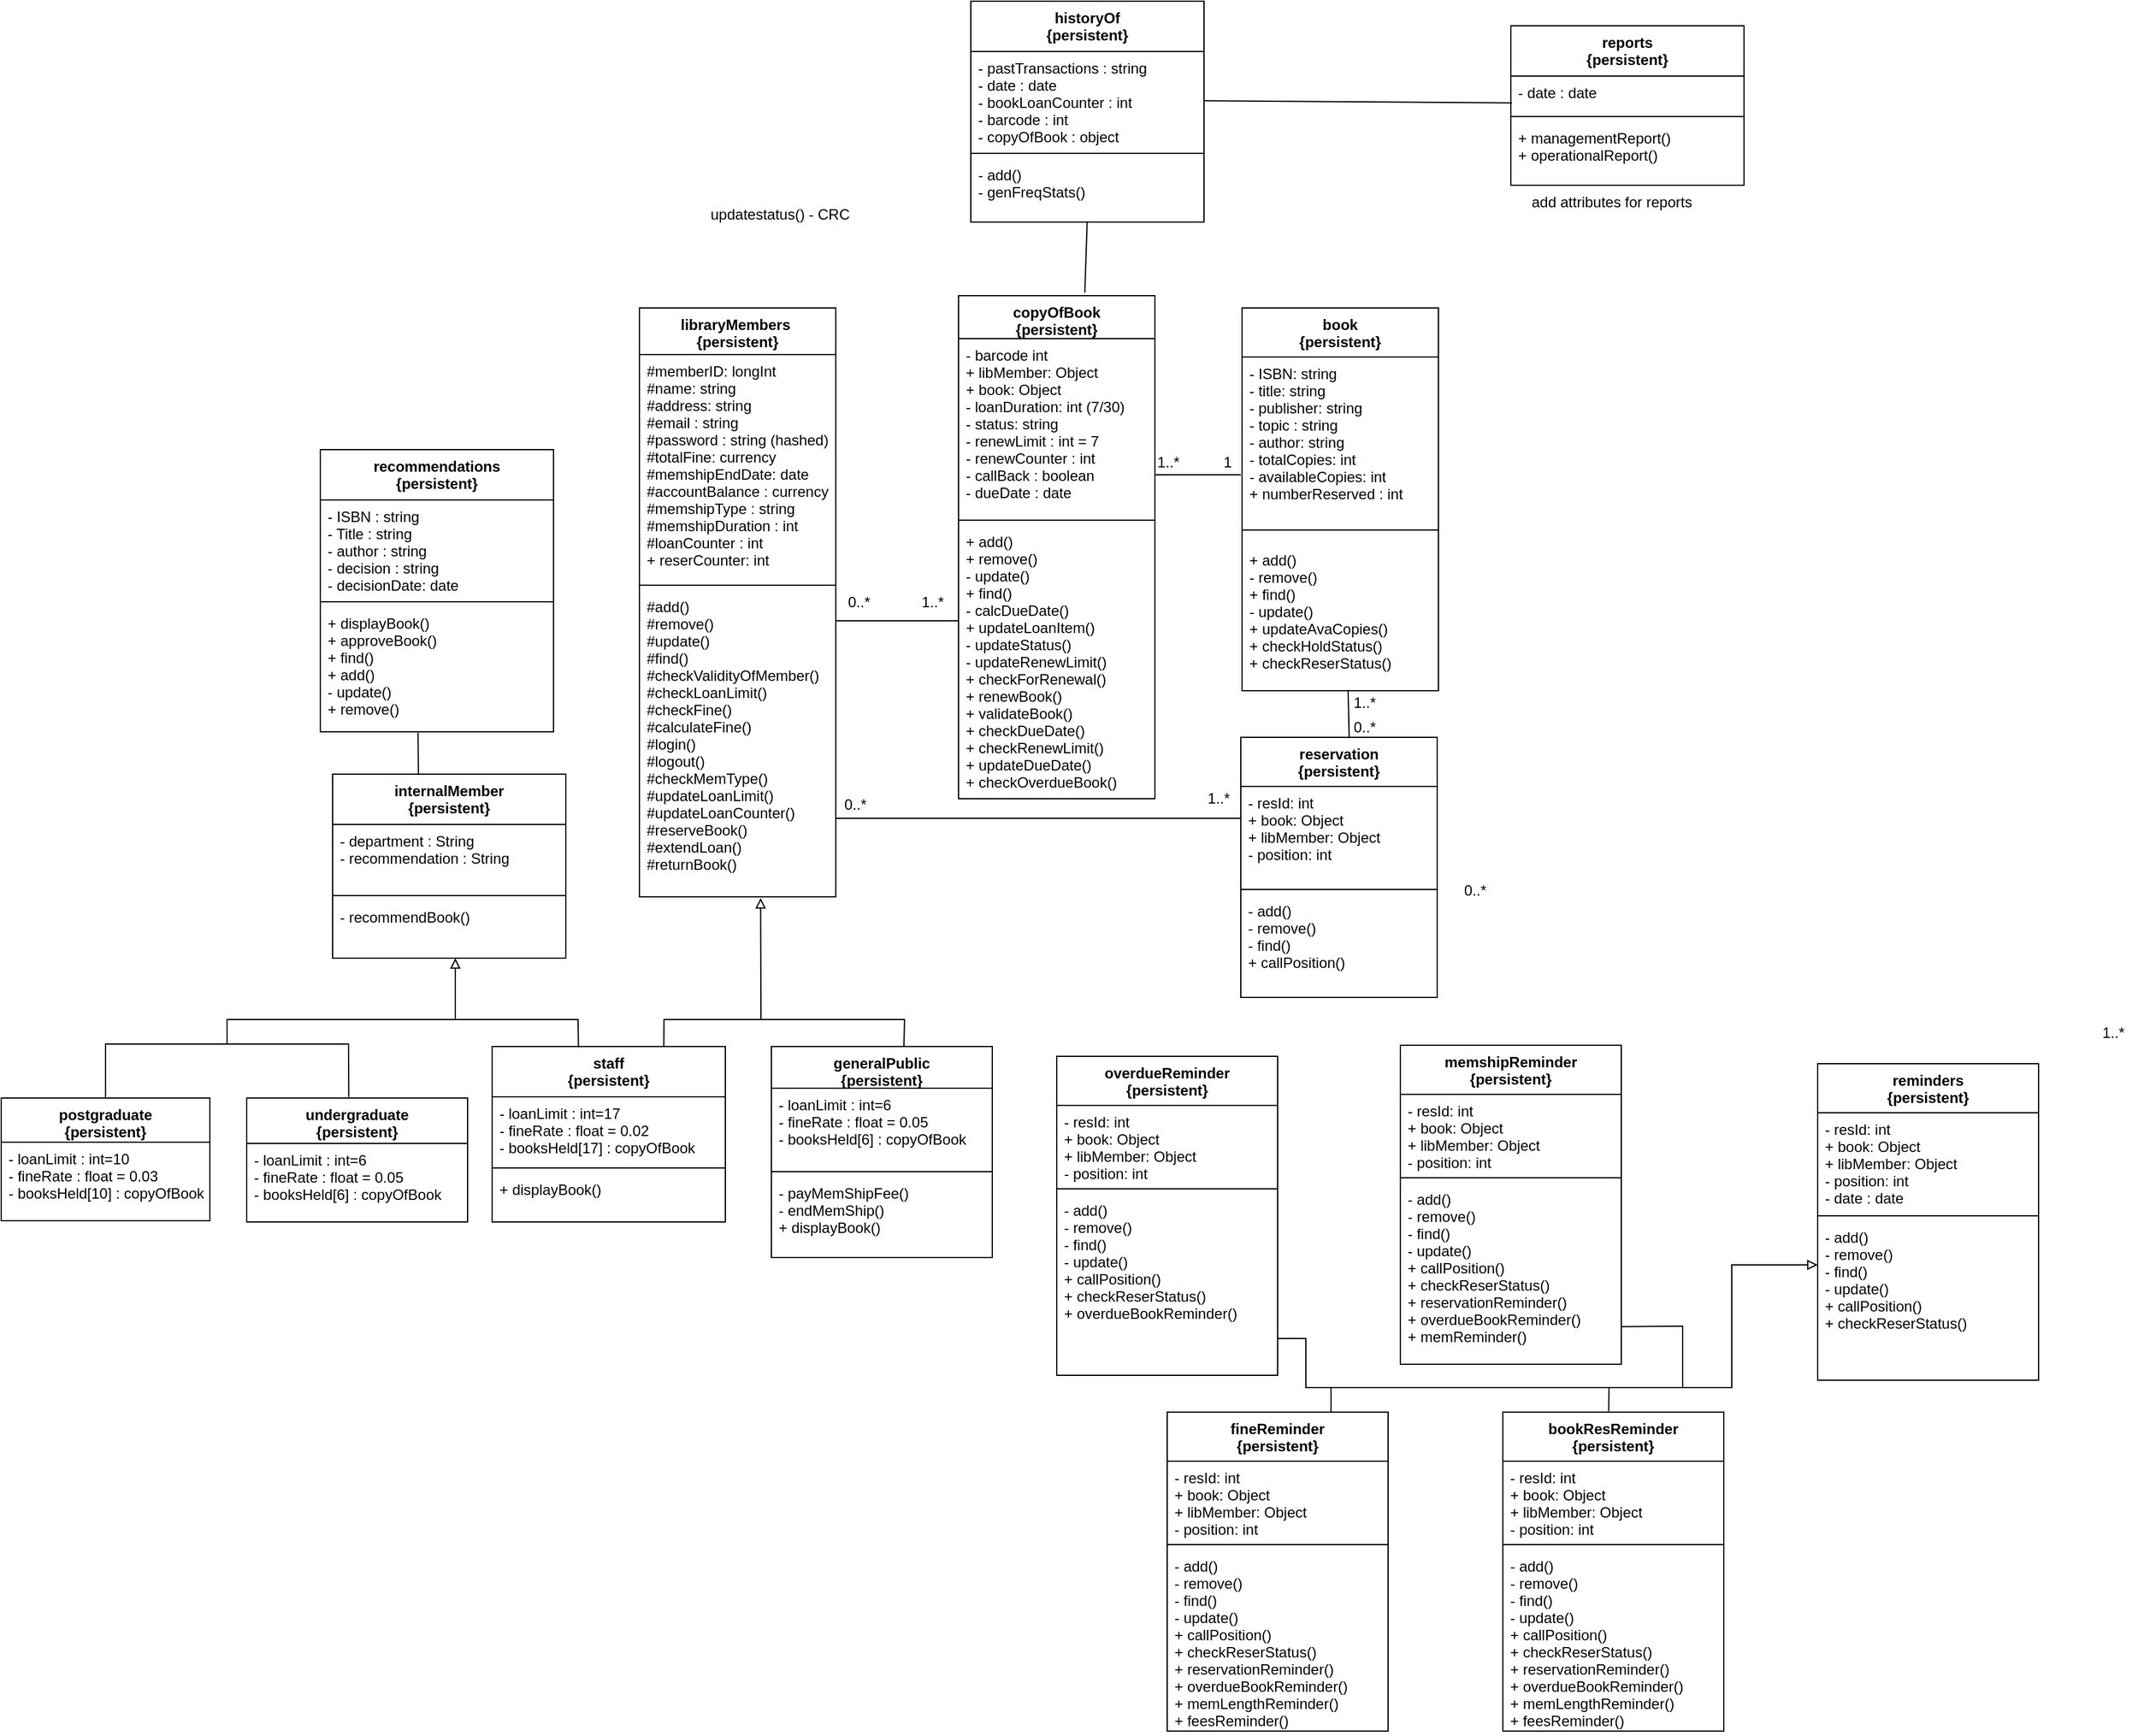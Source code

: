 <mxfile version="12.2.6" type="github" pages="1"><diagram id="ZwJjQ_R-aJo_Ro5VMN63" name="Page-1"><mxGraphModel dx="2556" dy="865" grid="1" gridSize="10" guides="1" tooltips="1" connect="1" arrows="1" fold="1" page="1" pageScale="1" pageWidth="850" pageHeight="1100" math="0" shadow="0"><root><mxCell id="0"/><mxCell id="1" parent="0"/><mxCell id="qUT-TKV5Ld6EwoQAiCB1-1" value="postgraduate&#10;{persistent}" style="swimlane;fontStyle=1;align=center;verticalAlign=top;childLayout=stackLayout;horizontal=1;startSize=36;horizontalStack=0;resizeParent=1;resizeParentMax=0;resizeLast=0;collapsible=1;marginBottom=0;" vertex="1" parent="1"><mxGeometry x="-160" y="1664" width="170" height="100" as="geometry"/></mxCell><mxCell id="qUT-TKV5Ld6EwoQAiCB1-2" value="- loanLimit : int=10&#10;- fineRate : float = 0.03&#10;- booksHeld[10] : copyOfBook" style="text;strokeColor=none;fillColor=none;align=left;verticalAlign=top;spacingLeft=4;spacingRight=4;overflow=hidden;rotatable=0;points=[[0,0.5],[1,0.5]];portConstraint=eastwest;" vertex="1" parent="qUT-TKV5Ld6EwoQAiCB1-1"><mxGeometry y="36" width="170" height="64" as="geometry"/></mxCell><mxCell id="qUT-TKV5Ld6EwoQAiCB1-3" value="staff&#10;{persistent}" style="swimlane;fontStyle=1;align=center;verticalAlign=top;childLayout=stackLayout;horizontal=1;startSize=41;horizontalStack=0;resizeParent=1;resizeParentMax=0;resizeLast=0;collapsible=1;marginBottom=0;" vertex="1" parent="1"><mxGeometry x="240" y="1622" width="190" height="143" as="geometry"/></mxCell><mxCell id="qUT-TKV5Ld6EwoQAiCB1-4" value="- loanLimit : int=17&#10;- fineRate : float = 0.02&#10;- booksHeld[17] : copyOfBook" style="text;strokeColor=none;fillColor=none;align=left;verticalAlign=top;spacingLeft=4;spacingRight=4;overflow=hidden;rotatable=0;points=[[0,0.5],[1,0.5]];portConstraint=eastwest;" vertex="1" parent="qUT-TKV5Ld6EwoQAiCB1-3"><mxGeometry y="41" width="190" height="54" as="geometry"/></mxCell><mxCell id="qUT-TKV5Ld6EwoQAiCB1-5" value="" style="line;strokeWidth=1;fillColor=none;align=left;verticalAlign=middle;spacingTop=-1;spacingLeft=3;spacingRight=3;rotatable=0;labelPosition=right;points=[];portConstraint=eastwest;" vertex="1" parent="qUT-TKV5Ld6EwoQAiCB1-3"><mxGeometry y="95" width="190" height="8" as="geometry"/></mxCell><mxCell id="qUT-TKV5Ld6EwoQAiCB1-6" value="+ displayBook()" style="text;strokeColor=none;fillColor=none;align=left;verticalAlign=top;spacingLeft=4;spacingRight=4;overflow=hidden;rotatable=0;points=[[0,0.5],[1,0.5]];portConstraint=eastwest;" vertex="1" parent="qUT-TKV5Ld6EwoQAiCB1-3"><mxGeometry y="103" width="190" height="40" as="geometry"/></mxCell><mxCell id="qUT-TKV5Ld6EwoQAiCB1-9" value="undergraduate&#10;{persistent}" style="swimlane;fontStyle=1;align=center;verticalAlign=top;childLayout=stackLayout;horizontal=1;startSize=37;horizontalStack=0;resizeParent=1;resizeParentMax=0;resizeLast=0;collapsible=1;marginBottom=0;" vertex="1" parent="1"><mxGeometry x="40" y="1664" width="180" height="101" as="geometry"><mxRectangle x="120" y="250" width="170" height="37" as="alternateBounds"/></mxGeometry></mxCell><mxCell id="qUT-TKV5Ld6EwoQAiCB1-10" value="- loanLimit : int=6&#10;- fineRate : float = 0.05&#10;- booksHeld[6] : copyOfBook" style="text;strokeColor=none;fillColor=none;align=left;verticalAlign=top;spacingLeft=4;spacingRight=4;overflow=hidden;rotatable=0;points=[[0,0.5],[1,0.5]];portConstraint=eastwest;" vertex="1" parent="qUT-TKV5Ld6EwoQAiCB1-9"><mxGeometry y="37" width="180" height="64" as="geometry"/></mxCell><mxCell id="qUT-TKV5Ld6EwoQAiCB1-11" value="generalPublic&#10;{persistent}" style="swimlane;fontStyle=1;align=center;verticalAlign=top;childLayout=stackLayout;horizontal=1;startSize=34;horizontalStack=0;resizeParent=1;resizeParentMax=0;resizeLast=0;collapsible=1;marginBottom=0;" vertex="1" parent="1"><mxGeometry x="467.5" y="1622" width="180" height="172" as="geometry"/></mxCell><mxCell id="qUT-TKV5Ld6EwoQAiCB1-12" value="- loanLimit : int=6&#10;- fineRate : float = 0.05&#10;- booksHeld[6] : copyOfBook" style="text;strokeColor=none;fillColor=none;align=left;verticalAlign=top;spacingLeft=4;spacingRight=4;overflow=hidden;rotatable=0;points=[[0,0.5],[1,0.5]];portConstraint=eastwest;" vertex="1" parent="qUT-TKV5Ld6EwoQAiCB1-11"><mxGeometry y="34" width="180" height="64" as="geometry"/></mxCell><mxCell id="qUT-TKV5Ld6EwoQAiCB1-13" value="" style="line;strokeWidth=1;fillColor=none;align=left;verticalAlign=middle;spacingTop=-1;spacingLeft=3;spacingRight=3;rotatable=0;labelPosition=right;points=[];portConstraint=eastwest;" vertex="1" parent="qUT-TKV5Ld6EwoQAiCB1-11"><mxGeometry y="98" width="180" height="8" as="geometry"/></mxCell><mxCell id="qUT-TKV5Ld6EwoQAiCB1-14" value="- payMemShipFee()&#10;- endMemShip()&#10;+ displayBook()" style="text;strokeColor=none;fillColor=none;align=left;verticalAlign=top;spacingLeft=4;spacingRight=4;overflow=hidden;rotatable=0;points=[[0,0.5],[1,0.5]];portConstraint=eastwest;" vertex="1" parent="qUT-TKV5Ld6EwoQAiCB1-11"><mxGeometry y="106" width="180" height="66" as="geometry"/></mxCell><mxCell id="qUT-TKV5Ld6EwoQAiCB1-15" value="libraryMembers &#10;{persistent}" style="swimlane;fontStyle=1;align=center;verticalAlign=top;childLayout=stackLayout;horizontal=1;startSize=38;horizontalStack=0;resizeParent=1;resizeParentMax=0;resizeLast=0;collapsible=1;marginBottom=0;" vertex="1" parent="1"><mxGeometry x="360" y="1020" width="160" height="480" as="geometry"/></mxCell><mxCell id="qUT-TKV5Ld6EwoQAiCB1-16" value="#memberID: longInt&#10;#name: string&#10;#address: string&#10;#email : string&#10;#password : string (hashed)&#10;#totalFine: currency&#10;#memshipEndDate: date&#10;#accountBalance : currency&#10;#memshipType : string&#10;#memshipDuration : int&#10;#loanCounter : int&#10;+ reserCounter: int&#10;" style="text;strokeColor=none;fillColor=none;align=left;verticalAlign=top;spacingLeft=4;spacingRight=4;overflow=hidden;rotatable=0;points=[[0,0.5],[1,0.5]];portConstraint=eastwest;" vertex="1" parent="qUT-TKV5Ld6EwoQAiCB1-15"><mxGeometry y="38" width="160" height="184" as="geometry"/></mxCell><mxCell id="qUT-TKV5Ld6EwoQAiCB1-17" value="" style="line;strokeWidth=1;fillColor=none;align=left;verticalAlign=middle;spacingTop=-1;spacingLeft=3;spacingRight=3;rotatable=0;labelPosition=right;points=[];portConstraint=eastwest;" vertex="1" parent="qUT-TKV5Ld6EwoQAiCB1-15"><mxGeometry y="222" width="160" height="8" as="geometry"/></mxCell><mxCell id="qUT-TKV5Ld6EwoQAiCB1-18" value="#add()&#10;#remove()&#10;#update()&#10;#find()&#10;#checkValidityOfMember()&#10;#checkLoanLimit()&#10;#checkFine()&#10;#calculateFine()&#10;#login()&#10;#logout()&#10;#checkMemType()&#10;#updateLoanLimit()&#10;#updateLoanCounter()&#10;#reserveBook()&#10;#extendLoan()&#10;#returnBook()&#10;" style="text;strokeColor=none;fillColor=none;align=left;verticalAlign=top;spacingLeft=4;spacingRight=4;overflow=hidden;rotatable=0;points=[[0,0.5],[1,0.5]];portConstraint=eastwest;" vertex="1" parent="qUT-TKV5Ld6EwoQAiCB1-15"><mxGeometry y="230" width="160" height="250" as="geometry"/></mxCell><mxCell id="qUT-TKV5Ld6EwoQAiCB1-19" value="copyOfBook&#10;{persistent}" style="swimlane;fontStyle=1;align=center;verticalAlign=top;childLayout=stackLayout;horizontal=1;startSize=35;horizontalStack=0;resizeParent=1;resizeParentMax=0;resizeLast=0;collapsible=1;marginBottom=0;" vertex="1" parent="1"><mxGeometry x="620" y="1010" width="160" height="410" as="geometry"/></mxCell><mxCell id="qUT-TKV5Ld6EwoQAiCB1-20" value="- barcode int&#10;+ libMember: Object&#10;+ book: Object&#10;- loanDuration: int (7/30)&#10;- status: string&#10;- renewLimit : int = 7&#10;- renewCounter : int&#10;- callBack : boolean&#10;- dueDate : date" style="text;strokeColor=none;fillColor=none;align=left;verticalAlign=top;spacingLeft=4;spacingRight=4;overflow=hidden;rotatable=0;points=[[0,0.5],[1,0.5]];portConstraint=eastwest;" vertex="1" parent="qUT-TKV5Ld6EwoQAiCB1-19"><mxGeometry y="35" width="160" height="144" as="geometry"/></mxCell><mxCell id="qUT-TKV5Ld6EwoQAiCB1-21" value="" style="line;strokeWidth=1;fillColor=none;align=left;verticalAlign=middle;spacingTop=-1;spacingLeft=3;spacingRight=3;rotatable=0;labelPosition=right;points=[];portConstraint=eastwest;" vertex="1" parent="qUT-TKV5Ld6EwoQAiCB1-19"><mxGeometry y="179" width="160" height="8" as="geometry"/></mxCell><mxCell id="qUT-TKV5Ld6EwoQAiCB1-22" value="+ add()&#10;+ remove()&#10;- update()&#10;+ find()&#10;- calcDueDate()&#10;+ updateLoanItem()&#10;- updateStatus()&#10;- updateRenewLimit()&#10;+ checkForRenewal()&#10;+ renewBook()&#10;+ validateBook() &#10;+ checkDueDate()&#10;+ checkRenewLimit()&#10;+ updateDueDate()&#10;+ checkOverdueBook()&#10;" style="text;strokeColor=none;fillColor=none;align=left;verticalAlign=top;spacingLeft=4;spacingRight=4;overflow=hidden;rotatable=0;points=[[0,0.5],[1,0.5]];portConstraint=eastwest;" vertex="1" parent="qUT-TKV5Ld6EwoQAiCB1-19"><mxGeometry y="187" width="160" height="223" as="geometry"/></mxCell><mxCell id="qUT-TKV5Ld6EwoQAiCB1-23" value="book&#10;{persistent}" style="swimlane;fontStyle=1;align=center;verticalAlign=top;childLayout=stackLayout;horizontal=1;startSize=40;horizontalStack=0;resizeParent=1;resizeParentMax=0;resizeLast=0;collapsible=1;marginBottom=0;" vertex="1" parent="1"><mxGeometry x="851" y="1020" width="160" height="312" as="geometry"/></mxCell><mxCell id="qUT-TKV5Ld6EwoQAiCB1-24" value="- ISBN: string&#10;- title: string&#10;- publisher: string&#10;- topic : string&#10;- author: string&#10;- totalCopies: int&#10;- availableCopies: int&#10;+ numberReserved : int" style="text;strokeColor=none;fillColor=none;align=left;verticalAlign=top;spacingLeft=4;spacingRight=4;overflow=hidden;rotatable=0;points=[[0,0.5],[1,0.5]];portConstraint=eastwest;" vertex="1" parent="qUT-TKV5Ld6EwoQAiCB1-23"><mxGeometry y="40" width="160" height="130" as="geometry"/></mxCell><mxCell id="qUT-TKV5Ld6EwoQAiCB1-25" value="" style="line;strokeWidth=1;fillColor=none;align=left;verticalAlign=middle;spacingTop=-1;spacingLeft=3;spacingRight=3;rotatable=0;labelPosition=right;points=[];portConstraint=eastwest;" vertex="1" parent="qUT-TKV5Ld6EwoQAiCB1-23"><mxGeometry y="170" width="160" height="22" as="geometry"/></mxCell><mxCell id="qUT-TKV5Ld6EwoQAiCB1-26" value="+ add()&#10;- remove()&#10;+ find()&#10;- update()&#10;+ updateAvaCopies()&#10;+ checkHoldStatus()&#10;+ checkReserStatus()&#10;" style="text;strokeColor=none;fillColor=none;align=left;verticalAlign=top;spacingLeft=4;spacingRight=4;overflow=hidden;rotatable=0;points=[[0,0.5],[1,0.5]];portConstraint=eastwest;" vertex="1" parent="qUT-TKV5Ld6EwoQAiCB1-23"><mxGeometry y="192" width="160" height="120" as="geometry"/></mxCell><mxCell id="qUT-TKV5Ld6EwoQAiCB1-27" value="reservation&#10;{persistent}" style="swimlane;fontStyle=1;align=center;verticalAlign=top;childLayout=stackLayout;horizontal=1;startSize=40;horizontalStack=0;resizeParent=1;resizeParentMax=0;resizeLast=0;collapsible=1;marginBottom=0;" vertex="1" parent="1"><mxGeometry x="850" y="1370" width="160" height="212" as="geometry"/></mxCell><mxCell id="qUT-TKV5Ld6EwoQAiCB1-28" value="- resId: int&#10;+ book: Object&#10;+ libMember: Object&#10;- position: int" style="text;strokeColor=none;fillColor=none;align=left;verticalAlign=top;spacingLeft=4;spacingRight=4;overflow=hidden;rotatable=0;points=[[0,0.5],[1,0.5]];portConstraint=eastwest;" vertex="1" parent="qUT-TKV5Ld6EwoQAiCB1-27"><mxGeometry y="40" width="160" height="80" as="geometry"/></mxCell><mxCell id="qUT-TKV5Ld6EwoQAiCB1-29" value="" style="line;strokeWidth=1;fillColor=none;align=left;verticalAlign=middle;spacingTop=-1;spacingLeft=3;spacingRight=3;rotatable=0;labelPosition=right;points=[];portConstraint=eastwest;" vertex="1" parent="qUT-TKV5Ld6EwoQAiCB1-27"><mxGeometry y="120" width="160" height="8" as="geometry"/></mxCell><mxCell id="qUT-TKV5Ld6EwoQAiCB1-30" value="- add()&#10;- remove()&#10;- find()&#10;+ callPosition()&#10;" style="text;strokeColor=none;fillColor=none;align=left;verticalAlign=top;spacingLeft=4;spacingRight=4;overflow=hidden;rotatable=0;points=[[0,0.5],[1,0.5]];portConstraint=eastwest;" vertex="1" parent="qUT-TKV5Ld6EwoQAiCB1-27"><mxGeometry y="128" width="160" height="84" as="geometry"/></mxCell><mxCell id="qUT-TKV5Ld6EwoQAiCB1-31" value="" style="endArrow=none;html=1;entryX=0.5;entryY=0;entryDx=0;entryDy=0;exitX=0.462;exitY=-0.007;exitDx=0;exitDy=0;exitPerimeter=0;rounded=0;" edge="1" parent="1" source="qUT-TKV5Ld6EwoQAiCB1-9" target="qUT-TKV5Ld6EwoQAiCB1-1"><mxGeometry width="50" height="50" relative="1" as="geometry"><mxPoint x="95" y="1566" as="sourcePoint"/><mxPoint x="-90" y="1548" as="targetPoint"/><Array as="points"><mxPoint x="123" y="1620"/><mxPoint x="10" y="1620"/><mxPoint x="-40" y="1620"/><mxPoint x="-75" y="1620"/></Array></mxGeometry></mxCell><mxCell id="qUT-TKV5Ld6EwoQAiCB1-32" value="" style="endArrow=none;html=1;endFill=0;rounded=0;" edge="1" parent="1"><mxGeometry width="50" height="50" relative="1" as="geometry"><mxPoint x="24" y="1620" as="sourcePoint"/><mxPoint x="210" y="1600" as="targetPoint"/><Array as="points"><mxPoint x="24" y="1600"/></Array></mxGeometry></mxCell><mxCell id="qUT-TKV5Ld6EwoQAiCB1-33" value="" style="endArrow=none;html=1;exitX=0.6;exitY=0.001;exitDx=0;exitDy=0;exitPerimeter=0;entryX=0.736;entryY=0.003;entryDx=0;entryDy=0;entryPerimeter=0;rounded=0;" edge="1" parent="1" source="qUT-TKV5Ld6EwoQAiCB1-11" target="qUT-TKV5Ld6EwoQAiCB1-3"><mxGeometry width="50" height="50" relative="1" as="geometry"><mxPoint x="735" y="1668.0" as="sourcePoint"/><mxPoint x="383" y="1680" as="targetPoint"/><Array as="points"><mxPoint x="576" y="1600"/><mxPoint x="460" y="1600"/><mxPoint x="380" y="1600"/></Array></mxGeometry></mxCell><mxCell id="qUT-TKV5Ld6EwoQAiCB1-35" value="" style="endArrow=block;html=1;entryX=0.617;entryY=1.004;entryDx=0;entryDy=0;entryPerimeter=0;endFill=0;rounded=0;" edge="1" parent="1" target="qUT-TKV5Ld6EwoQAiCB1-18"><mxGeometry width="50" height="50" relative="1" as="geometry"><mxPoint x="459" y="1600" as="sourcePoint"/><mxPoint x="459.82" y="1685.61" as="targetPoint"/><Array as="points"><mxPoint x="459" y="1590"/></Array></mxGeometry></mxCell><mxCell id="qUT-TKV5Ld6EwoQAiCB1-36" value="" style="endArrow=none;html=1;" edge="1" parent="1"><mxGeometry width="50" height="50" relative="1" as="geometry"><mxPoint x="520" y="1275" as="sourcePoint"/><mxPoint x="620" y="1275" as="targetPoint"/></mxGeometry></mxCell><mxCell id="qUT-TKV5Ld6EwoQAiCB1-37" value="" style="endArrow=none;html=1;exitX=1;exitY=0.771;exitDx=0;exitDy=0;exitPerimeter=0;" edge="1" parent="1" source="qUT-TKV5Ld6EwoQAiCB1-20"><mxGeometry width="50" height="50" relative="1" as="geometry"><mxPoint x="790" y="1147" as="sourcePoint"/><mxPoint x="850" y="1156" as="targetPoint"/><Array as="points"><mxPoint x="830" y="1156"/><mxPoint x="850" y="1156"/></Array></mxGeometry></mxCell><mxCell id="qUT-TKV5Ld6EwoQAiCB1-38" value="" style="endArrow=none;html=1;exitX=0.552;exitY=0.003;exitDx=0;exitDy=0;exitPerimeter=0;entryX=0.54;entryY=0.995;entryDx=0;entryDy=0;entryPerimeter=0;" edge="1" parent="1" source="qUT-TKV5Ld6EwoQAiCB1-27" target="qUT-TKV5Ld6EwoQAiCB1-26"><mxGeometry width="50" height="50" relative="1" as="geometry"><mxPoint x="862.08" y="1460.016" as="sourcePoint"/><mxPoint x="939" y="1355" as="targetPoint"/></mxGeometry></mxCell><mxCell id="qUT-TKV5Ld6EwoQAiCB1-39" value="" style="endArrow=none;html=1;rounded=0;exitX=0;exitY=0.325;exitDx=0;exitDy=0;exitPerimeter=0;" edge="1" parent="1" source="qUT-TKV5Ld6EwoQAiCB1-28"><mxGeometry width="50" height="50" relative="1" as="geometry"><mxPoint x="830" y="1460" as="sourcePoint"/><mxPoint x="520" y="1436" as="targetPoint"/><Array as="points"><mxPoint x="810" y="1436"/></Array></mxGeometry></mxCell><mxCell id="qUT-TKV5Ld6EwoQAiCB1-40" value="reminders&#10;{persistent}" style="swimlane;fontStyle=1;align=center;verticalAlign=top;childLayout=stackLayout;horizontal=1;startSize=40;horizontalStack=0;resizeParent=1;resizeParentMax=0;resizeLast=0;collapsible=1;marginBottom=0;" vertex="1" parent="1"><mxGeometry x="1320" y="1636" width="180" height="258" as="geometry"/></mxCell><mxCell id="qUT-TKV5Ld6EwoQAiCB1-41" value="- resId: int&#10;+ book: Object&#10;+ libMember: Object&#10;- position: int&#10;- date : date" style="text;strokeColor=none;fillColor=none;align=left;verticalAlign=top;spacingLeft=4;spacingRight=4;overflow=hidden;rotatable=0;points=[[0,0.5],[1,0.5]];portConstraint=eastwest;" vertex="1" parent="qUT-TKV5Ld6EwoQAiCB1-40"><mxGeometry y="40" width="180" height="80" as="geometry"/></mxCell><mxCell id="qUT-TKV5Ld6EwoQAiCB1-42" value="" style="line;strokeWidth=1;fillColor=none;align=left;verticalAlign=middle;spacingTop=-1;spacingLeft=3;spacingRight=3;rotatable=0;labelPosition=right;points=[];portConstraint=eastwest;" vertex="1" parent="qUT-TKV5Ld6EwoQAiCB1-40"><mxGeometry y="120" width="180" height="8" as="geometry"/></mxCell><mxCell id="qUT-TKV5Ld6EwoQAiCB1-43" value="- add()&#10;- remove()&#10;- find()&#10;- update()&#10;+ callPosition()&#10;+ checkReserStatus()" style="text;strokeColor=none;fillColor=none;align=left;verticalAlign=top;spacingLeft=4;spacingRight=4;overflow=hidden;rotatable=0;points=[[0,0.5],[1,0.5]];portConstraint=eastwest;" vertex="1" parent="qUT-TKV5Ld6EwoQAiCB1-40"><mxGeometry y="128" width="180" height="130" as="geometry"/></mxCell><mxCell id="qUT-TKV5Ld6EwoQAiCB1-47" value="" style="endArrow=none;html=1;exitX=0.005;exitY=0.753;exitDx=0;exitDy=0;exitPerimeter=0;" edge="1" parent="1" source="qUT-TKV5Ld6EwoQAiCB1-78" target="qUT-TKV5Ld6EwoQAiCB1-49"><mxGeometry width="50" height="50" relative="1" as="geometry"><mxPoint x="970.28" y="820.808" as="sourcePoint"/><mxPoint x="867.5" y="897" as="targetPoint"/><Array as="points"/></mxGeometry></mxCell><mxCell id="qUT-TKV5Ld6EwoQAiCB1-48" value="historyOf&#10;{persistent}" style="swimlane;fontStyle=1;align=center;verticalAlign=top;childLayout=stackLayout;horizontal=1;startSize=41;horizontalStack=0;resizeParent=1;resizeParentMax=0;resizeLast=0;collapsible=1;marginBottom=0;" vertex="1" parent="1"><mxGeometry x="630" y="770" width="190" height="180" as="geometry"/></mxCell><mxCell id="qUT-TKV5Ld6EwoQAiCB1-49" value="- pastTransactions : string&#10;- date : date&#10;- bookLoanCounter : int&#10;- barcode : int&#10;- copyOfBook : object" style="text;strokeColor=none;fillColor=none;align=left;verticalAlign=top;spacingLeft=4;spacingRight=4;overflow=hidden;rotatable=0;points=[[0,0.5],[1,0.5]];portConstraint=eastwest;" vertex="1" parent="qUT-TKV5Ld6EwoQAiCB1-48"><mxGeometry y="41" width="190" height="79" as="geometry"/></mxCell><mxCell id="qUT-TKV5Ld6EwoQAiCB1-50" value="" style="line;strokeWidth=1;fillColor=none;align=left;verticalAlign=middle;spacingTop=-1;spacingLeft=3;spacingRight=3;rotatable=0;labelPosition=right;points=[];portConstraint=eastwest;" vertex="1" parent="qUT-TKV5Ld6EwoQAiCB1-48"><mxGeometry y="120" width="190" height="8" as="geometry"/></mxCell><mxCell id="qUT-TKV5Ld6EwoQAiCB1-51" value="- add()&#10;- genFreqStats()" style="text;strokeColor=none;fillColor=none;align=left;verticalAlign=top;spacingLeft=4;spacingRight=4;overflow=hidden;rotatable=0;points=[[0,0.5],[1,0.5]];portConstraint=eastwest;" vertex="1" parent="qUT-TKV5Ld6EwoQAiCB1-48"><mxGeometry y="128" width="190" height="52" as="geometry"/></mxCell><mxCell id="qUT-TKV5Ld6EwoQAiCB1-52" value="0..*" style="text;html=1;resizable=0;points=[];autosize=1;align=left;verticalAlign=top;spacingTop=-4;" vertex="1" parent="1"><mxGeometry x="527.5" y="1250" width="30" height="20" as="geometry"/></mxCell><mxCell id="qUT-TKV5Ld6EwoQAiCB1-53" value="1..*" style="text;html=1;resizable=0;points=[];autosize=1;align=left;verticalAlign=top;spacingTop=-4;" vertex="1" parent="1"><mxGeometry x="587.5" y="1250" width="30" height="20" as="geometry"/></mxCell><mxCell id="qUT-TKV5Ld6EwoQAiCB1-54" value="1..*" style="text;html=1;resizable=0;points=[];autosize=1;align=left;verticalAlign=top;spacingTop=-4;" vertex="1" parent="1"><mxGeometry x="780" y="1135.5" width="160" height="20" as="geometry"/></mxCell><mxCell id="qUT-TKV5Ld6EwoQAiCB1-55" value="1" style="text;html=1;resizable=0;points=[];autosize=1;align=left;verticalAlign=top;spacingTop=-4;" vertex="1" parent="1"><mxGeometry x="833.5" y="1135.5" width="20" height="20" as="geometry"/></mxCell><mxCell id="qUT-TKV5Ld6EwoQAiCB1-56" value="0..*" style="text;html=1;resizable=0;points=[];autosize=1;align=left;verticalAlign=top;spacingTop=-4;" vertex="1" parent="1"><mxGeometry x="940" y="1352" width="30" height="20" as="geometry"/></mxCell><mxCell id="qUT-TKV5Ld6EwoQAiCB1-57" value="1..*" style="text;html=1;resizable=0;points=[];autosize=1;align=left;verticalAlign=top;spacingTop=-4;" vertex="1" parent="1"><mxGeometry x="940" y="1332" width="30" height="20" as="geometry"/></mxCell><mxCell id="qUT-TKV5Ld6EwoQAiCB1-58" value="1..*" style="text;html=1;resizable=0;points=[];autosize=1;align=left;verticalAlign=top;spacingTop=-4;" vertex="1" parent="1"><mxGeometry x="821" y="1410" width="30" height="20" as="geometry"/></mxCell><mxCell id="qUT-TKV5Ld6EwoQAiCB1-59" value="0..*" style="text;html=1;resizable=0;points=[];autosize=1;align=left;verticalAlign=top;spacingTop=-4;" vertex="1" parent="1"><mxGeometry x="525" y="1415" width="30" height="20" as="geometry"/></mxCell><mxCell id="qUT-TKV5Ld6EwoQAiCB1-60" value="1..*" style="text;html=1;resizable=0;points=[];autosize=1;align=left;verticalAlign=top;spacingTop=-4;" vertex="1" parent="1"><mxGeometry x="1550" y="1601" width="30" height="20" as="geometry"/></mxCell><mxCell id="qUT-TKV5Ld6EwoQAiCB1-61" value="0..*" style="text;html=1;resizable=0;points=[];autosize=1;align=left;verticalAlign=top;spacingTop=-4;direction=south;" vertex="1" parent="1"><mxGeometry x="1030" y="1485" width="20" height="30" as="geometry"/></mxCell><mxCell id="qUT-TKV5Ld6EwoQAiCB1-62" value="" style="endArrow=block;html=1;endFill=0;exitX=0.37;exitY=0.005;exitDx=0;exitDy=0;exitPerimeter=0;rounded=0;" edge="1" parent="1" source="qUT-TKV5Ld6EwoQAiCB1-3"><mxGeometry width="50" height="50" relative="1" as="geometry"><mxPoint x="310" y="1660" as="sourcePoint"/><mxPoint x="210" y="1550" as="targetPoint"/><Array as="points"><mxPoint x="310" y="1600"/><mxPoint x="210" y="1600"/></Array></mxGeometry></mxCell><mxCell id="qUT-TKV5Ld6EwoQAiCB1-63" value="recommendations&#10;{persistent}&#10;" style="swimlane;fontStyle=1;align=center;verticalAlign=top;childLayout=stackLayout;horizontal=1;startSize=41;horizontalStack=0;resizeParent=1;resizeParentMax=0;resizeLast=0;collapsible=1;marginBottom=0;" vertex="1" parent="1"><mxGeometry x="100" y="1135.5" width="190" height="230" as="geometry"/></mxCell><mxCell id="qUT-TKV5Ld6EwoQAiCB1-64" value="- ISBN : string&#10;- Title : string&#10;- author : string&#10;- decision : string&#10;- decisionDate: date&#10;" style="text;strokeColor=none;fillColor=none;align=left;verticalAlign=top;spacingLeft=4;spacingRight=4;overflow=hidden;rotatable=0;points=[[0,0.5],[1,0.5]];portConstraint=eastwest;" vertex="1" parent="qUT-TKV5Ld6EwoQAiCB1-63"><mxGeometry y="41" width="190" height="79" as="geometry"/></mxCell><mxCell id="qUT-TKV5Ld6EwoQAiCB1-65" value="" style="line;strokeWidth=1;fillColor=none;align=left;verticalAlign=middle;spacingTop=-1;spacingLeft=3;spacingRight=3;rotatable=0;labelPosition=right;points=[];portConstraint=eastwest;" vertex="1" parent="qUT-TKV5Ld6EwoQAiCB1-63"><mxGeometry y="120" width="190" height="8" as="geometry"/></mxCell><mxCell id="qUT-TKV5Ld6EwoQAiCB1-66" value="+ displayBook()&#10;+ approveBook()&#10;+ find()&#10;+ add()&#10;- update()&#10;+ remove()" style="text;strokeColor=none;fillColor=none;align=left;verticalAlign=top;spacingLeft=4;spacingRight=4;overflow=hidden;rotatable=0;points=[[0,0.5],[1,0.5]];portConstraint=eastwest;" vertex="1" parent="qUT-TKV5Ld6EwoQAiCB1-63"><mxGeometry y="128" width="190" height="102" as="geometry"/></mxCell><mxCell id="qUT-TKV5Ld6EwoQAiCB1-67" value="internalMember&#10;{persistent}&#10;" style="swimlane;fontStyle=1;align=center;verticalAlign=top;childLayout=stackLayout;horizontal=1;startSize=41;horizontalStack=0;resizeParent=1;resizeParentMax=0;resizeLast=0;collapsible=1;marginBottom=0;" vertex="1" parent="1"><mxGeometry x="110" y="1400" width="190" height="150" as="geometry"/></mxCell><mxCell id="qUT-TKV5Ld6EwoQAiCB1-68" value="- department : String&#10;- recommendation : String" style="text;strokeColor=none;fillColor=none;align=left;verticalAlign=top;spacingLeft=4;spacingRight=4;overflow=hidden;rotatable=0;points=[[0,0.5],[1,0.5]];portConstraint=eastwest;" vertex="1" parent="qUT-TKV5Ld6EwoQAiCB1-67"><mxGeometry y="41" width="190" height="54" as="geometry"/></mxCell><mxCell id="qUT-TKV5Ld6EwoQAiCB1-69" value="" style="line;strokeWidth=1;fillColor=none;align=left;verticalAlign=middle;spacingTop=-1;spacingLeft=3;spacingRight=3;rotatable=0;labelPosition=right;points=[];portConstraint=eastwest;" vertex="1" parent="qUT-TKV5Ld6EwoQAiCB1-67"><mxGeometry y="95" width="190" height="8" as="geometry"/></mxCell><mxCell id="qUT-TKV5Ld6EwoQAiCB1-70" value="- recommendBook()" style="text;strokeColor=none;fillColor=none;align=left;verticalAlign=top;spacingLeft=4;spacingRight=4;overflow=hidden;rotatable=0;points=[[0,0.5],[1,0.5]];portConstraint=eastwest;" vertex="1" parent="qUT-TKV5Ld6EwoQAiCB1-67"><mxGeometry y="103" width="190" height="47" as="geometry"/></mxCell><mxCell id="qUT-TKV5Ld6EwoQAiCB1-71" value="" style="endArrow=none;html=1;exitX=0.643;exitY=-0.006;exitDx=0;exitDy=0;entryX=0.499;entryY=0.993;entryDx=0;entryDy=0;entryPerimeter=0;exitPerimeter=0;" edge="1" parent="1" source="qUT-TKV5Ld6EwoQAiCB1-19" target="qUT-TKV5Ld6EwoQAiCB1-51"><mxGeometry width="50" height="50" relative="1" as="geometry"><mxPoint x="820" y="1000.0" as="sourcePoint"/><mxPoint x="720.92" y="968.136" as="targetPoint"/><Array as="points"/></mxGeometry></mxCell><mxCell id="qUT-TKV5Ld6EwoQAiCB1-73" value="" style="endArrow=none;html=1;entryX=0.368;entryY=0.002;entryDx=0;entryDy=0;entryPerimeter=0;exitX=0.419;exitY=1.007;exitDx=0;exitDy=0;exitPerimeter=0;" edge="1" parent="1" source="qUT-TKV5Ld6EwoQAiCB1-66" target="qUT-TKV5Ld6EwoQAiCB1-67"><mxGeometry width="50" height="50" relative="1" as="geometry"><mxPoint x="-170" y="1136" as="sourcePoint"/><mxPoint x="179" y="1401" as="targetPoint"/><Array as="points"/></mxGeometry></mxCell><mxCell id="qUT-TKV5Ld6EwoQAiCB1-75" value="add attributes for reports" style="text;html=1;resizable=0;points=[];autosize=1;align=left;verticalAlign=top;spacingTop=-4;" vertex="1" parent="1"><mxGeometry x="1085" y="924" width="150" height="20" as="geometry"/></mxCell><mxCell id="qUT-TKV5Ld6EwoQAiCB1-76" value="updatestatus() - CRC" style="text;html=1;resizable=0;points=[];autosize=1;align=left;verticalAlign=top;spacingTop=-4;" vertex="1" parent="1"><mxGeometry x="416" y="934" width="130" height="20" as="geometry"/></mxCell><mxCell id="qUT-TKV5Ld6EwoQAiCB1-77" value="reports&#10;{persistent}" style="swimlane;fontStyle=1;align=center;verticalAlign=top;childLayout=stackLayout;horizontal=1;startSize=41;horizontalStack=0;resizeParent=1;resizeParentMax=0;resizeLast=0;collapsible=1;marginBottom=0;" vertex="1" parent="1"><mxGeometry x="1070" y="790" width="190" height="130" as="geometry"/></mxCell><mxCell id="qUT-TKV5Ld6EwoQAiCB1-78" value="- date : date&#10;" style="text;strokeColor=none;fillColor=none;align=left;verticalAlign=top;spacingLeft=4;spacingRight=4;overflow=hidden;rotatable=0;points=[[0,0.5],[1,0.5]];portConstraint=eastwest;" vertex="1" parent="qUT-TKV5Ld6EwoQAiCB1-77"><mxGeometry y="41" width="190" height="29" as="geometry"/></mxCell><mxCell id="qUT-TKV5Ld6EwoQAiCB1-79" value="" style="line;strokeWidth=1;fillColor=none;align=left;verticalAlign=middle;spacingTop=-1;spacingLeft=3;spacingRight=3;rotatable=0;labelPosition=right;points=[];portConstraint=eastwest;" vertex="1" parent="qUT-TKV5Ld6EwoQAiCB1-77"><mxGeometry y="70" width="190" height="8" as="geometry"/></mxCell><mxCell id="qUT-TKV5Ld6EwoQAiCB1-80" value="+ managementReport()&#10;+ operationalReport()" style="text;strokeColor=none;fillColor=none;align=left;verticalAlign=top;spacingLeft=4;spacingRight=4;overflow=hidden;rotatable=0;points=[[0,0.5],[1,0.5]];portConstraint=eastwest;" vertex="1" parent="qUT-TKV5Ld6EwoQAiCB1-77"><mxGeometry y="78" width="190" height="52" as="geometry"/></mxCell><mxCell id="qUT-TKV5Ld6EwoQAiCB1-83" value="memshipReminder&#10;{persistent}" style="swimlane;fontStyle=1;align=center;verticalAlign=top;childLayout=stackLayout;horizontal=1;startSize=40;horizontalStack=0;resizeParent=1;resizeParentMax=0;resizeLast=0;collapsible=1;marginBottom=0;" vertex="1" parent="1"><mxGeometry x="980" y="1621" width="180" height="260" as="geometry"/></mxCell><mxCell id="qUT-TKV5Ld6EwoQAiCB1-84" value="- resId: int&#10;+ book: Object&#10;+ libMember: Object&#10;- position: int" style="text;strokeColor=none;fillColor=none;align=left;verticalAlign=top;spacingLeft=4;spacingRight=4;overflow=hidden;rotatable=0;points=[[0,0.5],[1,0.5]];portConstraint=eastwest;" vertex="1" parent="qUT-TKV5Ld6EwoQAiCB1-83"><mxGeometry y="40" width="180" height="64" as="geometry"/></mxCell><mxCell id="qUT-TKV5Ld6EwoQAiCB1-85" value="" style="line;strokeWidth=1;fillColor=none;align=left;verticalAlign=middle;spacingTop=-1;spacingLeft=3;spacingRight=3;rotatable=0;labelPosition=right;points=[];portConstraint=eastwest;" vertex="1" parent="qUT-TKV5Ld6EwoQAiCB1-83"><mxGeometry y="104" width="180" height="8" as="geometry"/></mxCell><mxCell id="qUT-TKV5Ld6EwoQAiCB1-86" value="- add()&#10;- remove()&#10;- find()&#10;- update()&#10;+ callPosition()&#10;+ checkReserStatus()&#10;+ reservationReminder()&#10;+ overdueBookReminder()&#10;+ memReminder()&#10;" style="text;strokeColor=none;fillColor=none;align=left;verticalAlign=top;spacingLeft=4;spacingRight=4;overflow=hidden;rotatable=0;points=[[0,0.5],[1,0.5]];portConstraint=eastwest;" vertex="1" parent="qUT-TKV5Ld6EwoQAiCB1-83"><mxGeometry y="112" width="180" height="148" as="geometry"/></mxCell><mxCell id="qUT-TKV5Ld6EwoQAiCB1-87" value="overdueReminder&#10;{persistent}" style="swimlane;fontStyle=1;align=center;verticalAlign=top;childLayout=stackLayout;horizontal=1;startSize=40;horizontalStack=0;resizeParent=1;resizeParentMax=0;resizeLast=0;collapsible=1;marginBottom=0;" vertex="1" parent="1"><mxGeometry x="700" y="1630" width="180" height="260" as="geometry"/></mxCell><mxCell id="qUT-TKV5Ld6EwoQAiCB1-88" value="- resId: int&#10;+ book: Object&#10;+ libMember: Object&#10;- position: int" style="text;strokeColor=none;fillColor=none;align=left;verticalAlign=top;spacingLeft=4;spacingRight=4;overflow=hidden;rotatable=0;points=[[0,0.5],[1,0.5]];portConstraint=eastwest;" vertex="1" parent="qUT-TKV5Ld6EwoQAiCB1-87"><mxGeometry y="40" width="180" height="64" as="geometry"/></mxCell><mxCell id="qUT-TKV5Ld6EwoQAiCB1-89" value="" style="line;strokeWidth=1;fillColor=none;align=left;verticalAlign=middle;spacingTop=-1;spacingLeft=3;spacingRight=3;rotatable=0;labelPosition=right;points=[];portConstraint=eastwest;" vertex="1" parent="qUT-TKV5Ld6EwoQAiCB1-87"><mxGeometry y="104" width="180" height="8" as="geometry"/></mxCell><mxCell id="qUT-TKV5Ld6EwoQAiCB1-90" value="- add()&#10;- remove()&#10;- find()&#10;- update()&#10;+ callPosition()&#10;+ checkReserStatus()&#10;+ overdueBookReminder()&#10;" style="text;strokeColor=none;fillColor=none;align=left;verticalAlign=top;spacingLeft=4;spacingRight=4;overflow=hidden;rotatable=0;points=[[0,0.5],[1,0.5]];portConstraint=eastwest;" vertex="1" parent="qUT-TKV5Ld6EwoQAiCB1-87"><mxGeometry y="112" width="180" height="148" as="geometry"/></mxCell><mxCell id="qUT-TKV5Ld6EwoQAiCB1-91" value="bookResReminder&#10;{persistent}" style="swimlane;fontStyle=1;align=center;verticalAlign=top;childLayout=stackLayout;horizontal=1;startSize=40;horizontalStack=0;resizeParent=1;resizeParentMax=0;resizeLast=0;collapsible=1;marginBottom=0;" vertex="1" parent="1"><mxGeometry x="1063.5" y="1920" width="180" height="260" as="geometry"/></mxCell><mxCell id="qUT-TKV5Ld6EwoQAiCB1-92" value="- resId: int&#10;+ book: Object&#10;+ libMember: Object&#10;- position: int" style="text;strokeColor=none;fillColor=none;align=left;verticalAlign=top;spacingLeft=4;spacingRight=4;overflow=hidden;rotatable=0;points=[[0,0.5],[1,0.5]];portConstraint=eastwest;" vertex="1" parent="qUT-TKV5Ld6EwoQAiCB1-91"><mxGeometry y="40" width="180" height="64" as="geometry"/></mxCell><mxCell id="qUT-TKV5Ld6EwoQAiCB1-93" value="" style="line;strokeWidth=1;fillColor=none;align=left;verticalAlign=middle;spacingTop=-1;spacingLeft=3;spacingRight=3;rotatable=0;labelPosition=right;points=[];portConstraint=eastwest;" vertex="1" parent="qUT-TKV5Ld6EwoQAiCB1-91"><mxGeometry y="104" width="180" height="8" as="geometry"/></mxCell><mxCell id="qUT-TKV5Ld6EwoQAiCB1-94" value="- add()&#10;- remove()&#10;- find()&#10;- update()&#10;+ callPosition()&#10;+ checkReserStatus()&#10;+ reservationReminder()&#10;+ overdueBookReminder()&#10;+ memLengthReminder()&#10;+ feesReminder()" style="text;strokeColor=none;fillColor=none;align=left;verticalAlign=top;spacingLeft=4;spacingRight=4;overflow=hidden;rotatable=0;points=[[0,0.5],[1,0.5]];portConstraint=eastwest;" vertex="1" parent="qUT-TKV5Ld6EwoQAiCB1-91"><mxGeometry y="112" width="180" height="148" as="geometry"/></mxCell><mxCell id="qUT-TKV5Ld6EwoQAiCB1-95" value="fineReminder&#10;{persistent}" style="swimlane;fontStyle=1;align=center;verticalAlign=top;childLayout=stackLayout;horizontal=1;startSize=40;horizontalStack=0;resizeParent=1;resizeParentMax=0;resizeLast=0;collapsible=1;marginBottom=0;" vertex="1" parent="1"><mxGeometry x="790" y="1920" width="180" height="260" as="geometry"/></mxCell><mxCell id="qUT-TKV5Ld6EwoQAiCB1-96" value="- resId: int&#10;+ book: Object&#10;+ libMember: Object&#10;- position: int" style="text;strokeColor=none;fillColor=none;align=left;verticalAlign=top;spacingLeft=4;spacingRight=4;overflow=hidden;rotatable=0;points=[[0,0.5],[1,0.5]];portConstraint=eastwest;" vertex="1" parent="qUT-TKV5Ld6EwoQAiCB1-95"><mxGeometry y="40" width="180" height="64" as="geometry"/></mxCell><mxCell id="qUT-TKV5Ld6EwoQAiCB1-97" value="" style="line;strokeWidth=1;fillColor=none;align=left;verticalAlign=middle;spacingTop=-1;spacingLeft=3;spacingRight=3;rotatable=0;labelPosition=right;points=[];portConstraint=eastwest;" vertex="1" parent="qUT-TKV5Ld6EwoQAiCB1-95"><mxGeometry y="104" width="180" height="8" as="geometry"/></mxCell><mxCell id="qUT-TKV5Ld6EwoQAiCB1-98" value="- add()&#10;- remove()&#10;- find()&#10;- update()&#10;+ callPosition()&#10;+ checkReserStatus()&#10;+ reservationReminder()&#10;+ overdueBookReminder()&#10;+ memLengthReminder()&#10;+ feesReminder()" style="text;strokeColor=none;fillColor=none;align=left;verticalAlign=top;spacingLeft=4;spacingRight=4;overflow=hidden;rotatable=0;points=[[0,0.5],[1,0.5]];portConstraint=eastwest;" vertex="1" parent="qUT-TKV5Ld6EwoQAiCB1-95"><mxGeometry y="112" width="180" height="148" as="geometry"/></mxCell><mxCell id="qUT-TKV5Ld6EwoQAiCB1-100" value="" style="endArrow=none;html=1;endFill=0;rounded=0;" edge="1" parent="1"><mxGeometry width="50" height="50" relative="1" as="geometry"><mxPoint x="923.5" y="1920" as="sourcePoint"/><mxPoint x="1043.5" y="1900" as="targetPoint"/><Array as="points"><mxPoint x="923.5" y="1900"/></Array></mxGeometry></mxCell><mxCell id="qUT-TKV5Ld6EwoQAiCB1-101" value="" style="endArrow=none;html=1;rounded=0;" edge="1" parent="1"><mxGeometry width="50" height="50" relative="1" as="geometry"><mxPoint x="880" y="1860" as="sourcePoint"/><mxPoint x="953" y="1900" as="targetPoint"/><Array as="points"><mxPoint x="903" y="1860"/><mxPoint x="903" y="1900"/></Array></mxGeometry></mxCell><mxCell id="qUT-TKV5Ld6EwoQAiCB1-102" value="" style="endArrow=block;html=1;rounded=0;endFill=0;" edge="1" parent="1"><mxGeometry width="50" height="50" relative="1" as="geometry"><mxPoint x="1040" y="1900" as="sourcePoint"/><mxPoint x="1320" y="1800" as="targetPoint"/><Array as="points"><mxPoint x="1140" y="1900"/><mxPoint x="1250" y="1900"/><mxPoint x="1250" y="1800"/></Array></mxGeometry></mxCell><mxCell id="qUT-TKV5Ld6EwoQAiCB1-103" value="" style="endArrow=none;html=1;exitX=0.997;exitY=0.793;exitDx=0;exitDy=0;exitPerimeter=0;rounded=0;" edge="1" parent="1" source="qUT-TKV5Ld6EwoQAiCB1-86"><mxGeometry width="50" height="50" relative="1" as="geometry"><mxPoint x="1330" y="1881" as="sourcePoint"/><mxPoint x="1210" y="1900" as="targetPoint"/><Array as="points"><mxPoint x="1200" y="1850"/><mxPoint x="1210" y="1850"/></Array></mxGeometry></mxCell><mxCell id="qUT-TKV5Ld6EwoQAiCB1-104" value="" style="endArrow=none;html=1;exitX=0.479;exitY=-0.003;exitDx=0;exitDy=0;exitPerimeter=0;" edge="1" parent="1" source="qUT-TKV5Ld6EwoQAiCB1-91"><mxGeometry width="50" height="50" relative="1" as="geometry"><mxPoint x="1154" y="1919" as="sourcePoint"/><mxPoint x="1150" y="1900" as="targetPoint"/></mxGeometry></mxCell></root></mxGraphModel></diagram></mxfile>
